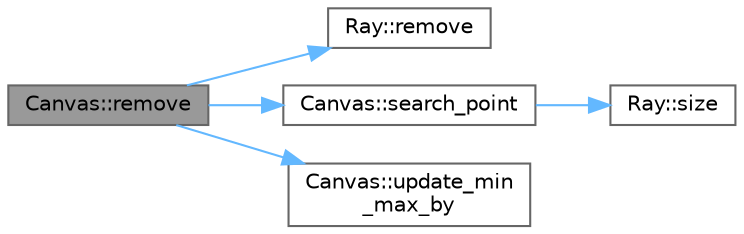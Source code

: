 digraph "Canvas::remove"
{
 // LATEX_PDF_SIZE
  bgcolor="transparent";
  edge [fontname=Helvetica,fontsize=10,labelfontname=Helvetica,labelfontsize=10];
  node [fontname=Helvetica,fontsize=10,shape=box,height=0.2,width=0.4];
  rankdir="LR";
  Node1 [label="Canvas::remove",height=0.2,width=0.4,color="gray40", fillcolor="grey60", style="filled", fontcolor="black",tooltip=" "];
  Node1 -> Node2 [color="steelblue1",style="solid"];
  Node2 [label="Ray::remove",height=0.2,width=0.4,color="grey40", fillcolor="white", style="filled",URL="$class_ray.html#a31d5fb55f4aab77b55d28b8b209a7751",tooltip=" "];
  Node1 -> Node3 [color="steelblue1",style="solid"];
  Node3 [label="Canvas::search_point",height=0.2,width=0.4,color="grey40", fillcolor="white", style="filled",URL="$class_canvas.html#a2b8130bac44abbc2b9014a6421c45028",tooltip="insert without repetition"];
  Node3 -> Node4 [color="steelblue1",style="solid"];
  Node4 [label="Ray::size",height=0.2,width=0.4,color="grey40", fillcolor="white", style="filled",URL="$class_ray.html#a5433e5f6205bb963ddb43519022553b4",tooltip=" "];
  Node1 -> Node5 [color="steelblue1",style="solid"];
  Node5 [label="Canvas::update_min\l_max_by",height=0.2,width=0.4,color="grey40", fillcolor="white", style="filled",URL="$class_canvas.html#acddf046b4fc5b2ae2240fe2a00d3b5ca",tooltip=" "];
}

